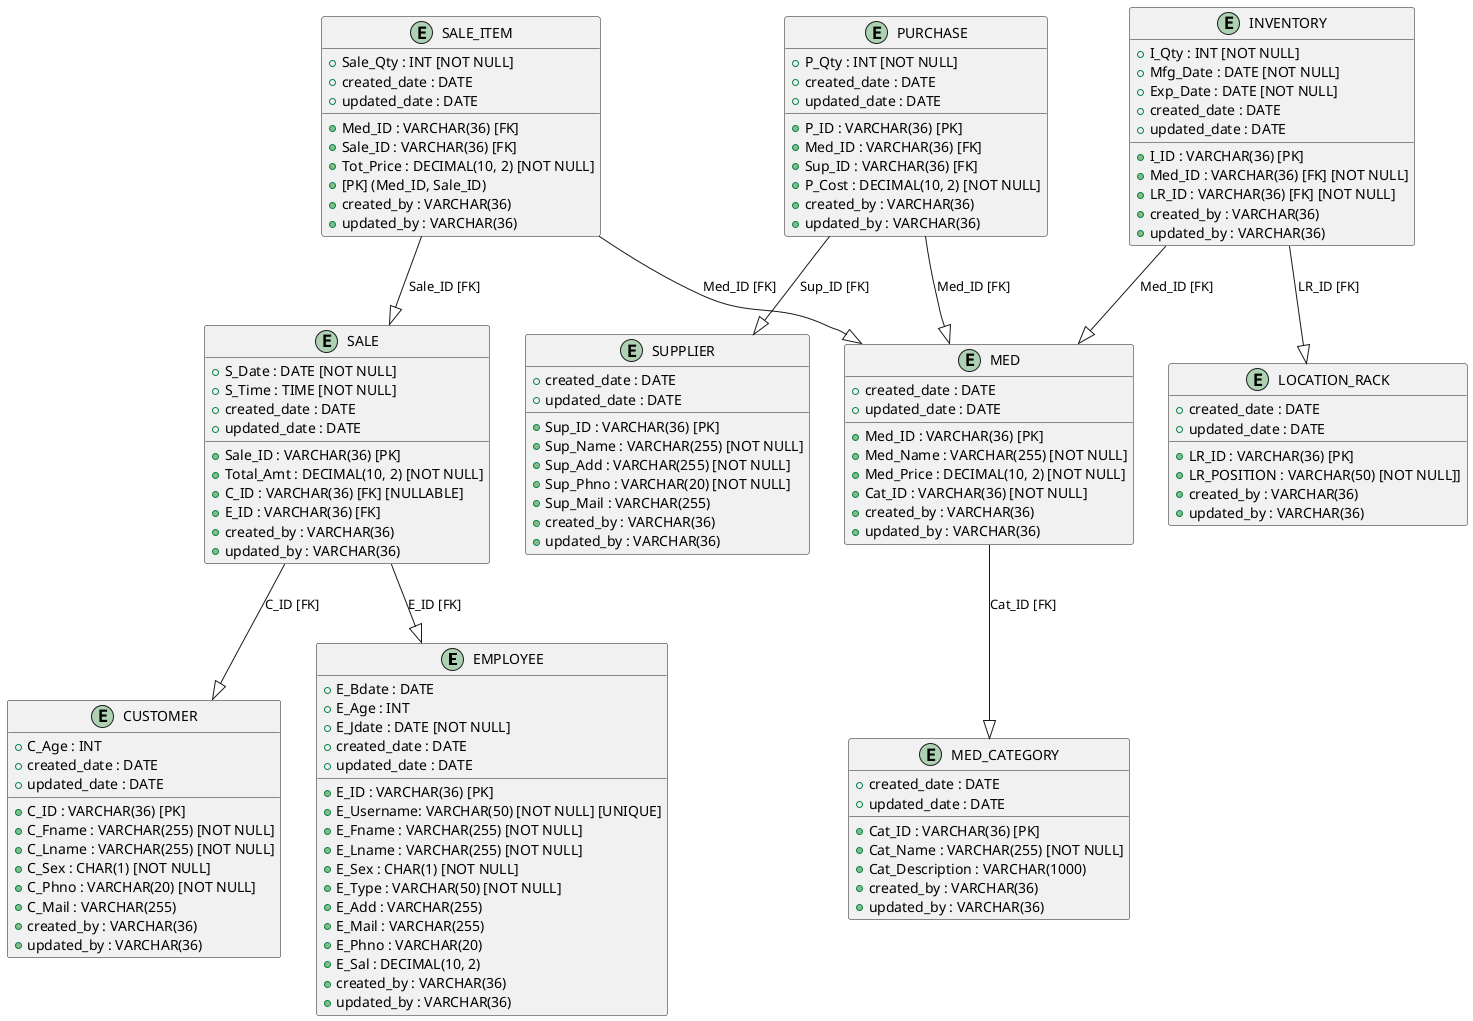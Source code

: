 @startuml

entity "EMPLOYEE" as Employee {
  + E_ID : VARCHAR(36) [PK]
  + E_Username: VARCHAR(50) [NOT NULL] [UNIQUE]
  + E_Fname : VARCHAR(255) [NOT NULL]
  + E_Lname : VARCHAR(255) [NOT NULL]
  + E_Bdate : DATE
  + E_Age : INT
  + E_Sex : CHAR(1) [NOT NULL]
  + E_Type : VARCHAR(50) [NOT NULL]
  + E_Jdate : DATE [NOT NULL]
  + E_Add : VARCHAR(255)
  + E_Mail : VARCHAR(255)
  + E_Phno : VARCHAR(20)
  + E_Sal : DECIMAL(10, 2)
  + created_date : DATE
  + created_by : VARCHAR(36)
  + updated_date : DATE
  + updated_by : VARCHAR(36)
}

entity "SUPPLIER" as Suppliers {
  + Sup_ID : VARCHAR(36) [PK]
  + Sup_Name : VARCHAR(255) [NOT NULL]
  + Sup_Add : VARCHAR(255) [NOT NULL]
  + Sup_Phno : VARCHAR(20) [NOT NULL]
  + Sup_Mail : VARCHAR(255)
  + created_date : DATE
  + created_by : VARCHAR(36)
  + updated_date : DATE
  + updated_by : VARCHAR(36)
}

entity "CUSTOMER" as Customer {
  + C_ID : VARCHAR(36) [PK]
  + C_Fname : VARCHAR(255) [NOT NULL]
  + C_Lname : VARCHAR(255) [NOT NULL]
  + C_Age : INT
  + C_Sex : CHAR(1) [NOT NULL]
  + C_Phno : VARCHAR(20) [NOT NULL]
  + C_Mail : VARCHAR(255)
  + created_date : DATE
  + created_by : VARCHAR(36)
  + updated_date : DATE
  + updated_by : VARCHAR(36)
}

entity "MED_CATEGORY" as MedCategory {
  + Cat_ID : VARCHAR(36) [PK]
  + Cat_Name : VARCHAR(255) [NOT NULL]
  + Cat_Description : VARCHAR(1000)
  + created_date : DATE
  + created_by : VARCHAR(36)
  + updated_date : DATE
  + updated_by : VARCHAR(36)
}

entity "MED" as Meds {
  + Med_ID : VARCHAR(36) [PK]
  + Med_Name : VARCHAR(255) [NOT NULL]
  + Med_Price : DECIMAL(10, 2) [NOT NULL]
  + Cat_ID : VARCHAR(36) [NOT NULL]
  + created_date : DATE
  + created_by : VARCHAR(36)
  + updated_date : DATE
  + updated_by : VARCHAR(36)
}

entity "PURCHASE" as Purchase {
  + P_ID : VARCHAR(36) [PK]
  + Med_ID : VARCHAR(36) [FK]
  + Sup_ID : VARCHAR(36) [FK]
  + P_Qty : INT [NOT NULL]
  + P_Cost : DECIMAL(10, 2) [NOT NULL]
  + created_date : DATE
  + created_by : VARCHAR(36)
  + updated_date : DATE
  + updated_by : VARCHAR(36)
}

entity "SALE" as Sales {
  + Sale_ID : VARCHAR(36) [PK]
  + S_Date : DATE [NOT NULL]
  + S_Time : TIME [NOT NULL]
  + Total_Amt : DECIMAL(10, 2) [NOT NULL]
  + C_ID : VARCHAR(36) [FK] [NULLABLE]
  + E_ID : VARCHAR(36) [FK]
  + created_date : DATE
  + created_by : VARCHAR(36)
  + updated_date : DATE
  + updated_by : VARCHAR(36)
}

entity "SALE_ITEM" as SalesItems {
  + Med_ID : VARCHAR(36) [FK]
  + Sale_ID : VARCHAR(36) [FK]
  + Sale_Qty : INT [NOT NULL]
  + Tot_Price : DECIMAL(10, 2) [NOT NULL]
  + [PK] (Med_ID, Sale_ID)
  + created_date : DATE
  + created_by : VARCHAR(36)
  + updated_date : DATE
  + updated_by : VARCHAR(36)
}

entity "LOCATION_RACK" as LocationRack {
  + LR_ID : VARCHAR(36) [PK]
  + LR_POSITION : VARCHAR(50) [NOT NULL]]
  + created_date : DATE
  + created_by : VARCHAR(36)
  + updated_date : DATE
  + updated_by : VARCHAR(36)
}

entity "INVENTORY" as Inventory {
  + I_ID : VARCHAR(36) [PK]
  + Med_ID : VARCHAR(36) [FK] [NOT NULL]
  + LR_ID : VARCHAR(36) [FK] [NOT NULL]
  + I_Qty : INT [NOT NULL]
  + Mfg_Date : DATE [NOT NULL]
  + Exp_Date : DATE [NOT NULL]
  + created_date : DATE
  + created_by : VARCHAR(36)
  + updated_date : DATE
  + updated_by : VARCHAR(36)
}

Sales --|> Employee : E_ID [FK]
Sales --|> Customer : C_ID [FK]
SalesItems --|> Sales : Sale_ID [FK]
SalesItems --|> Meds : Med_ID [FK]
Purchase --|> Meds : Med_ID [FK]
Purchase --|> Suppliers : Sup_ID [FK]
Inventory --|> Meds : Med_ID [FK]
Inventory --|> LocationRack : LR_ID [FK]
Meds --|> MedCategory: Cat_ID [FK]
@enduml
